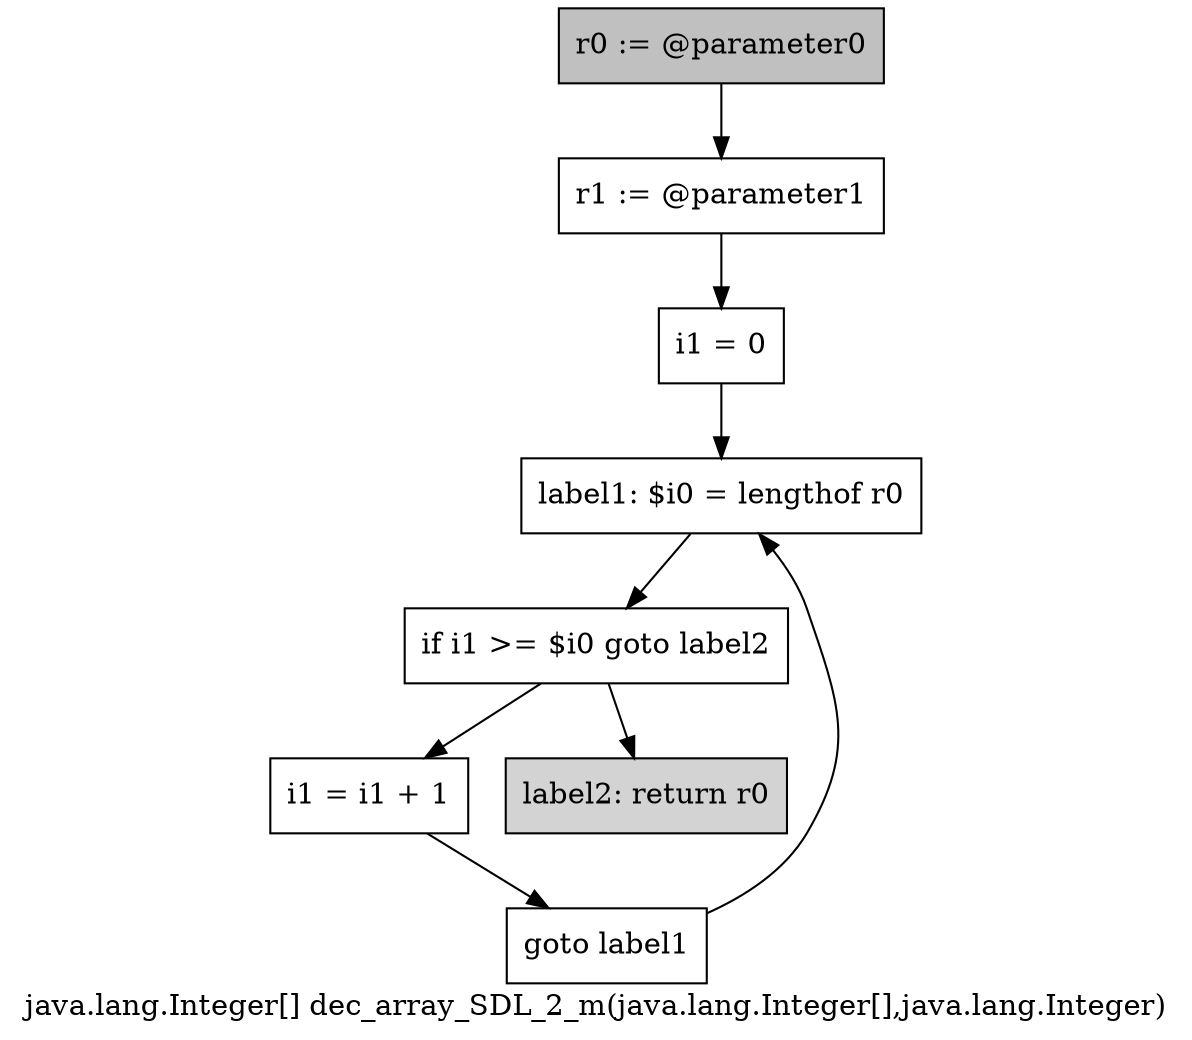 digraph "java.lang.Integer[] dec_array_SDL_2_m(java.lang.Integer[],java.lang.Integer)" {
    label="java.lang.Integer[] dec_array_SDL_2_m(java.lang.Integer[],java.lang.Integer)";
    node [shape=box];
    "0" [style=filled,fillcolor=gray,label="r0 := @parameter0",];
    "1" [label="r1 := @parameter1",];
    "0"->"1";
    "2" [label="i1 = 0",];
    "1"->"2";
    "3" [label="label1: $i0 = lengthof r0",];
    "2"->"3";
    "4" [label="if i1 >= $i0 goto label2",];
    "3"->"4";
    "5" [label="i1 = i1 + 1",];
    "4"->"5";
    "7" [style=filled,fillcolor=lightgray,label="label2: return r0",];
    "4"->"7";
    "6" [label="goto label1",];
    "5"->"6";
    "6"->"3";
}

